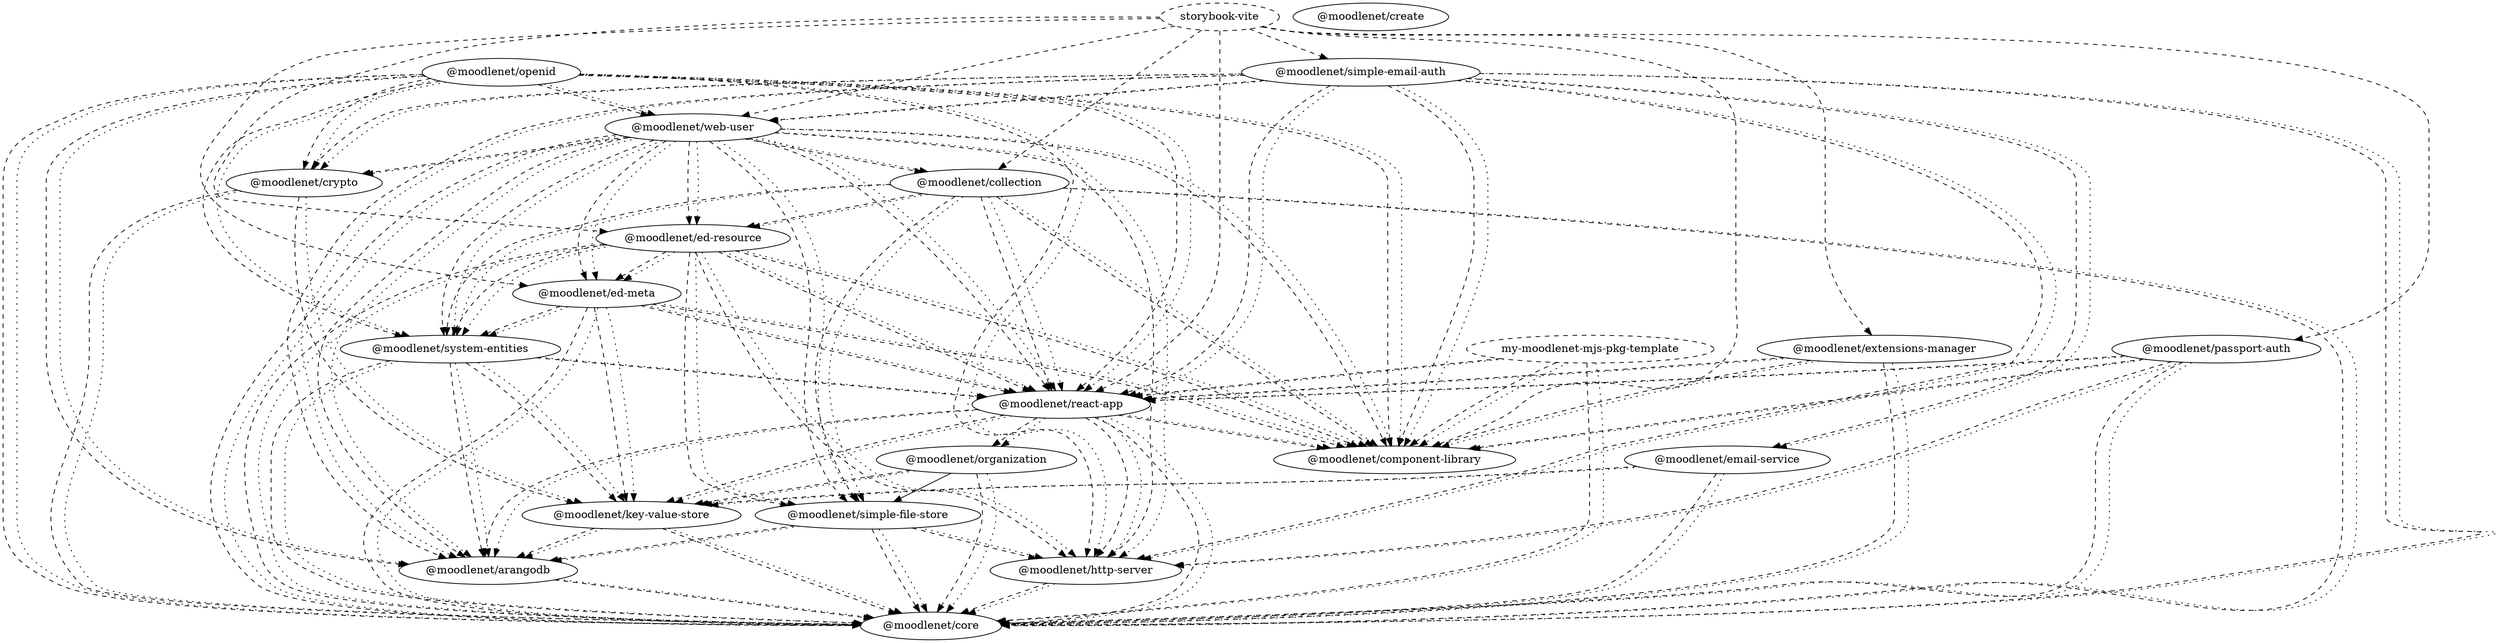 digraph G {
  "@moodlenet/arangodb";
  "@moodlenet/core";
  "@moodlenet/collection";
  "@moodlenet/component-library";
  "@moodlenet/ed-resource";
  "@moodlenet/react-app";
  "@moodlenet/simple-file-store";
  "@moodlenet/system-entities";
  "@moodlenet/create";
  "@moodlenet/crypto";
  "@moodlenet/key-value-store";
  "@moodlenet/ed-meta";
  "@moodlenet/http-server";
  "@moodlenet/email-service";
  "@moodlenet/extensions-manager";
  "my-moodlenet-mjs-pkg-template" [ style = "dashed" ];
  "@moodlenet/openid";
  "@moodlenet/web-user";
  "@moodlenet/organization";
  "@moodlenet/passport-auth";
  "@moodlenet/simple-email-auth";
  "storybook-vite" [ style = "dashed" ];
  "@moodlenet/arangodb" -> "@moodlenet/core" [ style = "dashed" ];
  "@moodlenet/arangodb" -> "@moodlenet/core" [ style = "dotted" ];
  "@moodlenet/collection" -> "@moodlenet/component-library" [ style = "dashed" ];
  "@moodlenet/collection" -> "@moodlenet/core" [ style = "dashed" ];
  "@moodlenet/collection" -> "@moodlenet/ed-resource" [ style = "dashed" ];
  "@moodlenet/collection" -> "@moodlenet/react-app" [ style = "dashed" ];
  "@moodlenet/collection" -> "@moodlenet/simple-file-store" [ style = "dashed" ];
  "@moodlenet/collection" -> "@moodlenet/system-entities" [ style = "dashed" ];
  "@moodlenet/collection" -> "@moodlenet/component-library" [ style = "dotted" ];
  "@moodlenet/collection" -> "@moodlenet/core" [ style = "dotted" ];
  "@moodlenet/collection" -> "@moodlenet/ed-resource" [ style = "dotted" ];
  "@moodlenet/collection" -> "@moodlenet/react-app" [ style = "dotted" ];
  "@moodlenet/collection" -> "@moodlenet/simple-file-store" [ style = "dotted" ];
  "@moodlenet/collection" -> "@moodlenet/system-entities" [ style = "dotted" ];
  "@moodlenet/crypto" -> "@moodlenet/core" [ style = "dashed" ];
  "@moodlenet/crypto" -> "@moodlenet/key-value-store" [ style = "dashed" ];
  "@moodlenet/crypto" -> "@moodlenet/core" [ style = "dotted" ];
  "@moodlenet/crypto" -> "@moodlenet/key-value-store" [ style = "dotted" ];
  "@moodlenet/ed-meta" -> "@moodlenet/component-library" [ style = "dashed" ];
  "@moodlenet/ed-meta" -> "@moodlenet/core" [ style = "dashed" ];
  "@moodlenet/ed-meta" -> "@moodlenet/react-app" [ style = "dashed" ];
  "@moodlenet/ed-meta" -> "@moodlenet/system-entities" [ style = "dashed" ];
  "@moodlenet/ed-meta" -> "@moodlenet/key-value-store" [ style = "dashed" ];
  "@moodlenet/ed-meta" -> "@moodlenet/component-library" [ style = "dotted" ];
  "@moodlenet/ed-meta" -> "@moodlenet/core" [ style = "dotted" ];
  "@moodlenet/ed-meta" -> "@moodlenet/react-app" [ style = "dotted" ];
  "@moodlenet/ed-meta" -> "@moodlenet/system-entities" [ style = "dotted" ];
  "@moodlenet/ed-meta" -> "@moodlenet/key-value-store" [ style = "dotted" ];
  "@moodlenet/ed-resource" -> "@moodlenet/component-library" [ style = "dashed" ];
  "@moodlenet/ed-resource" -> "@moodlenet/core" [ style = "dashed" ];
  "@moodlenet/ed-resource" -> "@moodlenet/ed-meta" [ style = "dashed" ];
  "@moodlenet/ed-resource" -> "@moodlenet/http-server" [ style = "dashed" ];
  "@moodlenet/ed-resource" -> "@moodlenet/react-app" [ style = "dashed" ];
  "@moodlenet/ed-resource" -> "@moodlenet/simple-file-store" [ style = "dashed" ];
  "@moodlenet/ed-resource" -> "@moodlenet/system-entities" [ style = "dashed" ];
  "@moodlenet/ed-resource" -> "@moodlenet/component-library" [ style = "dotted" ];
  "@moodlenet/ed-resource" -> "@moodlenet/core" [ style = "dotted" ];
  "@moodlenet/ed-resource" -> "@moodlenet/ed-meta" [ style = "dotted" ];
  "@moodlenet/ed-resource" -> "@moodlenet/http-server" [ style = "dotted" ];
  "@moodlenet/ed-resource" -> "@moodlenet/react-app" [ style = "dotted" ];
  "@moodlenet/ed-resource" -> "@moodlenet/simple-file-store" [ style = "dotted" ];
  "@moodlenet/ed-resource" -> "@moodlenet/system-entities" [ style = "dotted" ];
  "@moodlenet/email-service" -> "@moodlenet/core" [ style = "dashed" ];
  "@moodlenet/email-service" -> "@moodlenet/key-value-store" [ style = "dashed" ];
  "@moodlenet/email-service" -> "@moodlenet/core" [ style = "dotted" ];
  "@moodlenet/email-service" -> "@moodlenet/key-value-store" [ style = "dotted" ];
  "@moodlenet/extensions-manager" -> "@moodlenet/component-library" [ style = "dashed" ];
  "@moodlenet/extensions-manager" -> "@moodlenet/core" [ style = "dashed" ];
  "@moodlenet/extensions-manager" -> "@moodlenet/react-app" [ style = "dashed" ];
  "@moodlenet/extensions-manager" -> "@moodlenet/component-library" [ style = "dotted" ];
  "@moodlenet/extensions-manager" -> "@moodlenet/core" [ style = "dotted" ];
  "@moodlenet/extensions-manager" -> "@moodlenet/react-app" [ style = "dotted" ];
  "@moodlenet/http-server" -> "@moodlenet/core" [ style = "dashed" ];
  "@moodlenet/http-server" -> "@moodlenet/core" [ style = "dotted" ];
  "@moodlenet/key-value-store" -> "@moodlenet/arangodb" [ style = "dashed" ];
  "@moodlenet/key-value-store" -> "@moodlenet/core" [ style = "dashed" ];
  "@moodlenet/key-value-store" -> "@moodlenet/arangodb" [ style = "dotted" ];
  "@moodlenet/key-value-store" -> "@moodlenet/core" [ style = "dotted" ];
  "my-moodlenet-mjs-pkg-template" -> "@moodlenet/component-library" [ style = "dashed" ];
  "my-moodlenet-mjs-pkg-template" -> "@moodlenet/core" [ style = "dashed" ];
  "my-moodlenet-mjs-pkg-template" -> "@moodlenet/react-app" [ style = "dashed" ];
  "my-moodlenet-mjs-pkg-template" -> "@moodlenet/component-library" [ style = "dotted" ];
  "my-moodlenet-mjs-pkg-template" -> "@moodlenet/core" [ style = "dotted" ];
  "my-moodlenet-mjs-pkg-template" -> "@moodlenet/react-app" [ style = "dotted" ];
  "@moodlenet/openid" -> "@moodlenet/arangodb" [ style = "dashed" ];
  "@moodlenet/openid" -> "@moodlenet/component-library" [ style = "dashed" ];
  "@moodlenet/openid" -> "@moodlenet/core" [ style = "dashed" ];
  "@moodlenet/openid" -> "@moodlenet/crypto" [ style = "dashed" ];
  "@moodlenet/openid" -> "@moodlenet/http-server" [ style = "dashed" ];
  "@moodlenet/openid" -> "@moodlenet/react-app" [ style = "dashed" ];
  "@moodlenet/openid" -> "@moodlenet/system-entities" [ style = "dashed" ];
  "@moodlenet/openid" -> "@moodlenet/web-user" [ style = "dashed" ];
  "@moodlenet/openid" -> "@moodlenet/arangodb" [ style = "dotted" ];
  "@moodlenet/openid" -> "@moodlenet/component-library" [ style = "dotted" ];
  "@moodlenet/openid" -> "@moodlenet/core" [ style = "dotted" ];
  "@moodlenet/openid" -> "@moodlenet/crypto" [ style = "dotted" ];
  "@moodlenet/openid" -> "@moodlenet/http-server" [ style = "dotted" ];
  "@moodlenet/openid" -> "@moodlenet/react-app" [ style = "dotted" ];
  "@moodlenet/openid" -> "@moodlenet/system-entities" [ style = "dotted" ];
  "@moodlenet/openid" -> "@moodlenet/web-user" [ style = "dotted" ];
  "@moodlenet/organization" -> "@moodlenet/simple-file-store";
  "@moodlenet/organization" -> "@moodlenet/core" [ style = "dashed" ];
  "@moodlenet/organization" -> "@moodlenet/key-value-store" [ style = "dashed" ];
  "@moodlenet/organization" -> "@moodlenet/core" [ style = "dotted" ];
  "@moodlenet/organization" -> "@moodlenet/key-value-store" [ style = "dotted" ];
  "@moodlenet/passport-auth" -> "@moodlenet/component-library" [ style = "dashed" ];
  "@moodlenet/passport-auth" -> "@moodlenet/core" [ style = "dashed" ];
  "@moodlenet/passport-auth" -> "@moodlenet/http-server" [ style = "dashed" ];
  "@moodlenet/passport-auth" -> "@moodlenet/react-app" [ style = "dashed" ];
  "@moodlenet/passport-auth" -> "@moodlenet/component-library" [ style = "dotted" ];
  "@moodlenet/passport-auth" -> "@moodlenet/core" [ style = "dotted" ];
  "@moodlenet/passport-auth" -> "@moodlenet/http-server" [ style = "dotted" ];
  "@moodlenet/passport-auth" -> "@moodlenet/react-app" [ style = "dotted" ];
  "@moodlenet/react-app" -> "@moodlenet/arangodb" [ style = "dashed" ];
  "@moodlenet/react-app" -> "@moodlenet/component-library" [ style = "dashed" ];
  "@moodlenet/react-app" -> "@moodlenet/core" [ style = "dashed" ];
  "@moodlenet/react-app" -> "@moodlenet/http-server" [ style = "dashed" ];
  "@moodlenet/react-app" -> "@moodlenet/key-value-store" [ style = "dashed" ];
  "@moodlenet/react-app" -> "@moodlenet/organization" [ style = "dashed" ];
  "@moodlenet/react-app" -> "@moodlenet/arangodb" [ style = "dotted" ];
  "@moodlenet/react-app" -> "@moodlenet/component-library" [ style = "dotted" ];
  "@moodlenet/react-app" -> "@moodlenet/core" [ style = "dotted" ];
  "@moodlenet/react-app" -> "@moodlenet/http-server" [ style = "dotted" ];
  "@moodlenet/react-app" -> "@moodlenet/key-value-store" [ style = "dotted" ];
  "@moodlenet/react-app" -> "@moodlenet/organization" [ style = "dotted" ];
  "@moodlenet/simple-email-auth" -> "@moodlenet/arangodb" [ style = "dashed" ];
  "@moodlenet/simple-email-auth" -> "@moodlenet/component-library" [ style = "dashed" ];
  "@moodlenet/simple-email-auth" -> "@moodlenet/core" [ style = "dashed" ];
  "@moodlenet/simple-email-auth" -> "@moodlenet/crypto" [ style = "dashed" ];
  "@moodlenet/simple-email-auth" -> "@moodlenet/email-service" [ style = "dashed" ];
  "@moodlenet/simple-email-auth" -> "@moodlenet/http-server" [ style = "dashed" ];
  "@moodlenet/simple-email-auth" -> "@moodlenet/react-app" [ style = "dashed" ];
  "@moodlenet/simple-email-auth" -> "@moodlenet/web-user" [ style = "dashed" ];
  "@moodlenet/simple-email-auth" -> "@moodlenet/arangodb" [ style = "dotted" ];
  "@moodlenet/simple-email-auth" -> "@moodlenet/component-library" [ style = "dotted" ];
  "@moodlenet/simple-email-auth" -> "@moodlenet/core" [ style = "dotted" ];
  "@moodlenet/simple-email-auth" -> "@moodlenet/crypto" [ style = "dotted" ];
  "@moodlenet/simple-email-auth" -> "@moodlenet/email-service" [ style = "dotted" ];
  "@moodlenet/simple-email-auth" -> "@moodlenet/http-server" [ style = "dotted" ];
  "@moodlenet/simple-email-auth" -> "@moodlenet/react-app" [ style = "dotted" ];
  "@moodlenet/simple-email-auth" -> "@moodlenet/web-user" [ style = "dotted" ];
  "@moodlenet/simple-file-store" -> "@moodlenet/arangodb" [ style = "dashed" ];
  "@moodlenet/simple-file-store" -> "@moodlenet/core" [ style = "dashed" ];
  "@moodlenet/simple-file-store" -> "@moodlenet/http-server" [ style = "dashed" ];
  "@moodlenet/simple-file-store" -> "@moodlenet/arangodb" [ style = "dotted" ];
  "@moodlenet/simple-file-store" -> "@moodlenet/core" [ style = "dotted" ];
  "@moodlenet/simple-file-store" -> "@moodlenet/http-server" [ style = "dotted" ];
  "storybook-vite" -> "@moodlenet/component-library" [ style = "dashed" ];
  "storybook-vite" -> "@moodlenet/extensions-manager" [ style = "dashed" ];
  "storybook-vite" -> "@moodlenet/passport-auth" [ style = "dashed" ];
  "storybook-vite" -> "@moodlenet/react-app" [ style = "dashed" ];
  "storybook-vite" -> "@moodlenet/simple-email-auth" [ style = "dashed" ];
  "storybook-vite" -> "@moodlenet/ed-resource" [ style = "dashed" ];
  "storybook-vite" -> "@moodlenet/ed-meta" [ style = "dashed" ];
  "storybook-vite" -> "@moodlenet/web-user" [ style = "dashed" ];
  "storybook-vite" -> "@moodlenet/collection" [ style = "dashed" ];
  "@moodlenet/system-entities" -> "@moodlenet/arangodb" [ style = "dashed" ];
  "@moodlenet/system-entities" -> "@moodlenet/core" [ style = "dashed" ];
  "@moodlenet/system-entities" -> "@moodlenet/key-value-store" [ style = "dashed" ];
  "@moodlenet/system-entities" -> "@moodlenet/react-app" [ style = "dashed" ];
  "@moodlenet/system-entities" -> "@moodlenet/arangodb" [ style = "dotted" ];
  "@moodlenet/system-entities" -> "@moodlenet/core" [ style = "dotted" ];
  "@moodlenet/system-entities" -> "@moodlenet/key-value-store" [ style = "dotted" ];
  "@moodlenet/system-entities" -> "@moodlenet/react-app" [ style = "dotted" ];
  "@moodlenet/web-user" -> "@moodlenet/arangodb" [ style = "dashed" ];
  "@moodlenet/web-user" -> "@moodlenet/collection" [ style = "dashed" ];
  "@moodlenet/web-user" -> "@moodlenet/component-library" [ style = "dashed" ];
  "@moodlenet/web-user" -> "@moodlenet/core" [ style = "dashed" ];
  "@moodlenet/web-user" -> "@moodlenet/crypto" [ style = "dashed" ];
  "@moodlenet/web-user" -> "@moodlenet/ed-meta" [ style = "dashed" ];
  "@moodlenet/web-user" -> "@moodlenet/ed-resource" [ style = "dashed" ];
  "@moodlenet/web-user" -> "@moodlenet/http-server" [ style = "dashed" ];
  "@moodlenet/web-user" -> "@moodlenet/react-app" [ style = "dashed" ];
  "@moodlenet/web-user" -> "@moodlenet/simple-file-store" [ style = "dashed" ];
  "@moodlenet/web-user" -> "@moodlenet/system-entities" [ style = "dashed" ];
  "@moodlenet/web-user" -> "@moodlenet/arangodb" [ style = "dotted" ];
  "@moodlenet/web-user" -> "@moodlenet/collection" [ style = "dotted" ];
  "@moodlenet/web-user" -> "@moodlenet/component-library" [ style = "dotted" ];
  "@moodlenet/web-user" -> "@moodlenet/core" [ style = "dotted" ];
  "@moodlenet/web-user" -> "@moodlenet/crypto" [ style = "dotted" ];
  "@moodlenet/web-user" -> "@moodlenet/ed-meta" [ style = "dotted" ];
  "@moodlenet/web-user" -> "@moodlenet/ed-resource" [ style = "dotted" ];
  "@moodlenet/web-user" -> "@moodlenet/http-server" [ style = "dotted" ];
  "@moodlenet/web-user" -> "@moodlenet/react-app" [ style = "dotted" ];
  "@moodlenet/web-user" -> "@moodlenet/simple-file-store" [ style = "dotted" ];
  "@moodlenet/web-user" -> "@moodlenet/system-entities" [ style = "dotted" ];
}
